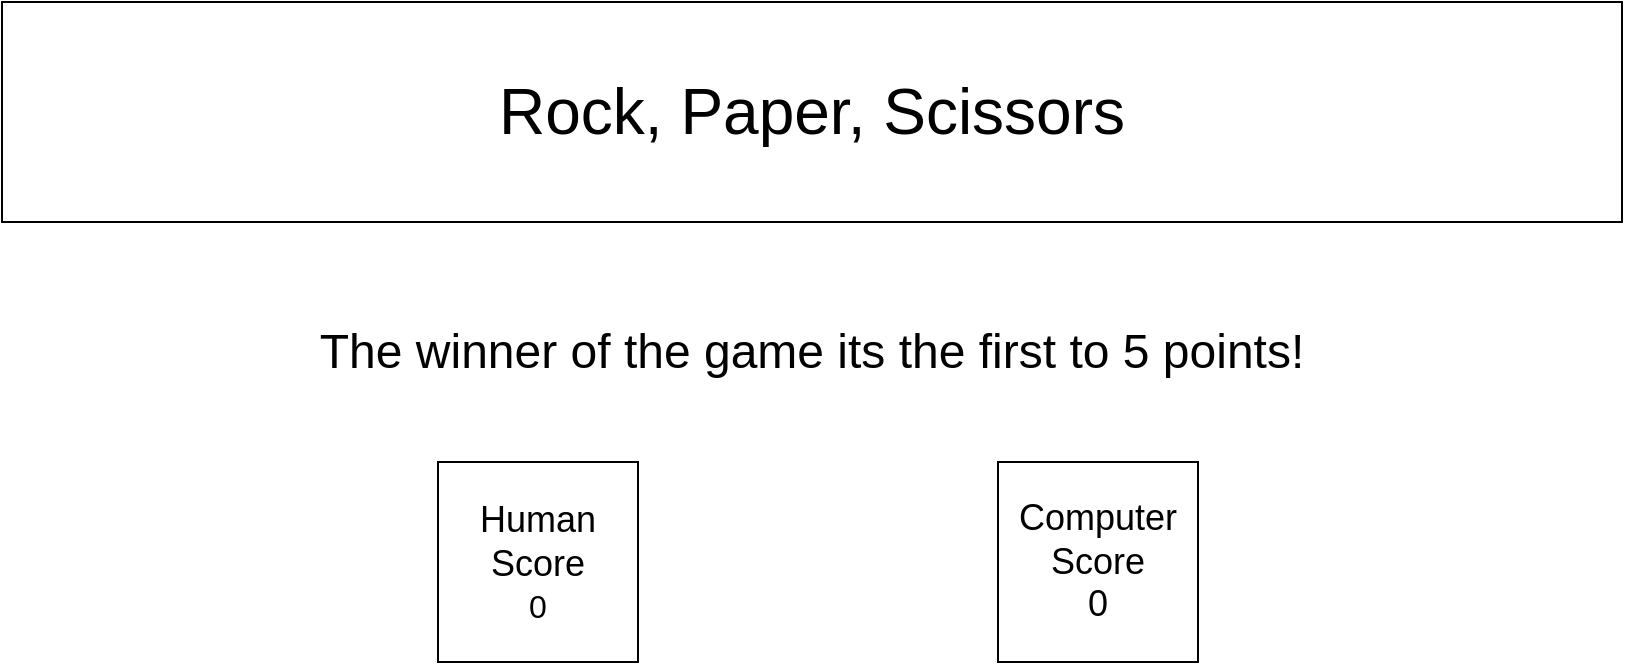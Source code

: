 <mxfile version="26.2.14">
  <diagram name="Página-1" id="s1FUn9t1Y_yoZsnaSpXY">
    <mxGraphModel dx="2002" dy="2352" grid="1" gridSize="10" guides="1" tooltips="1" connect="1" arrows="1" fold="1" page="1" pageScale="1" pageWidth="827" pageHeight="1169" math="0" shadow="0">
      <root>
        <mxCell id="0" />
        <mxCell id="1" parent="0" />
        <mxCell id="BLTRLuh10GCsn20jFkO5-4" value="" style="rounded=0;whiteSpace=wrap;html=1;" vertex="1" parent="1">
          <mxGeometry x="-818" y="-1160" width="810" height="110" as="geometry" />
        </mxCell>
        <mxCell id="BLTRLuh10GCsn20jFkO5-2" value="&lt;font style=&quot;font-size: 32px;&quot;&gt;Rock, Paper, Scissors&lt;/font&gt;" style="text;html=1;align=center;verticalAlign=middle;whiteSpace=wrap;rounded=0;" vertex="1" parent="1">
          <mxGeometry x="-598" y="-1120" width="370" height="30" as="geometry" />
        </mxCell>
        <mxCell id="BLTRLuh10GCsn20jFkO5-3" value="&lt;font style=&quot;font-size: 24px;&quot;&gt;The winner of the game its the first to 5 points!&lt;/font&gt;" style="text;html=1;align=center;verticalAlign=middle;whiteSpace=wrap;rounded=0;" vertex="1" parent="1">
          <mxGeometry x="-663" y="-1000" width="500" height="30" as="geometry" />
        </mxCell>
        <mxCell id="BLTRLuh10GCsn20jFkO5-5" value="&lt;font style=&quot;font-size: 18px;&quot;&gt;Human Score&lt;/font&gt;&lt;div&gt;&lt;font size=&quot;3&quot;&gt;0&lt;/font&gt;&lt;/div&gt;" style="rounded=0;whiteSpace=wrap;html=1;" vertex="1" parent="1">
          <mxGeometry x="-600" y="-930" width="100" height="100" as="geometry" />
        </mxCell>
        <mxCell id="BLTRLuh10GCsn20jFkO5-6" value="&lt;span style=&quot;font-size: 18px;&quot;&gt;Computer Score&lt;/span&gt;&lt;div&gt;&lt;span style=&quot;font-size: 18px;&quot;&gt;0&lt;/span&gt;&lt;/div&gt;" style="rounded=0;whiteSpace=wrap;html=1;" vertex="1" parent="1">
          <mxGeometry x="-320" y="-930" width="100" height="100" as="geometry" />
        </mxCell>
      </root>
    </mxGraphModel>
  </diagram>
</mxfile>
